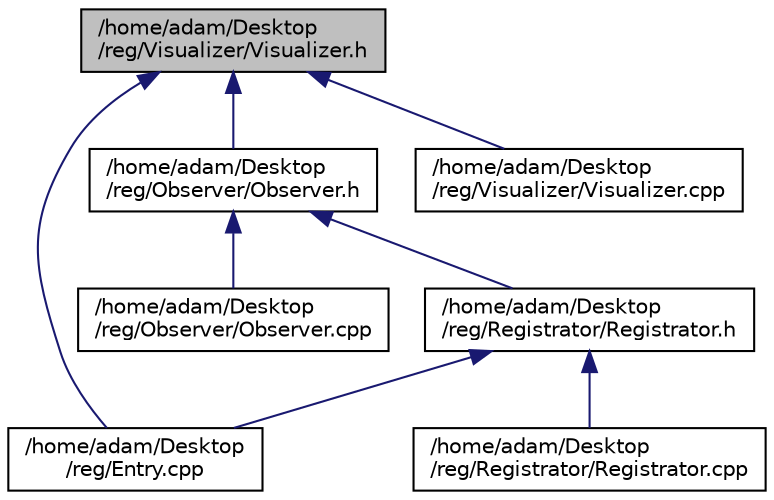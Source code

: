 digraph "/home/adam/Desktop/reg/Visualizer/Visualizer.h"
{
  edge [fontname="Helvetica",fontsize="10",labelfontname="Helvetica",labelfontsize="10"];
  node [fontname="Helvetica",fontsize="10",shape=record];
  Node28 [label="/home/adam/Desktop\l/reg/Visualizer/Visualizer.h",height=0.2,width=0.4,color="black", fillcolor="grey75", style="filled", fontcolor="black"];
  Node28 -> Node29 [dir="back",color="midnightblue",fontsize="10",style="solid"];
  Node29 [label="/home/adam/Desktop\l/reg/Entry.cpp",height=0.2,width=0.4,color="black", fillcolor="white", style="filled",URL="$_entry_8cpp.html"];
  Node28 -> Node30 [dir="back",color="midnightblue",fontsize="10",style="solid"];
  Node30 [label="/home/adam/Desktop\l/reg/Observer/Observer.h",height=0.2,width=0.4,color="black", fillcolor="white", style="filled",URL="$_observer_8h.html"];
  Node30 -> Node31 [dir="back",color="midnightblue",fontsize="10",style="solid"];
  Node31 [label="/home/adam/Desktop\l/reg/Observer/Observer.cpp",height=0.2,width=0.4,color="black", fillcolor="white", style="filled",URL="$_observer_8cpp.html"];
  Node30 -> Node32 [dir="back",color="midnightblue",fontsize="10",style="solid"];
  Node32 [label="/home/adam/Desktop\l/reg/Registrator/Registrator.h",height=0.2,width=0.4,color="black", fillcolor="white", style="filled",URL="$_registrator_8h.html"];
  Node32 -> Node29 [dir="back",color="midnightblue",fontsize="10",style="solid"];
  Node32 -> Node33 [dir="back",color="midnightblue",fontsize="10",style="solid"];
  Node33 [label="/home/adam/Desktop\l/reg/Registrator/Registrator.cpp",height=0.2,width=0.4,color="black", fillcolor="white", style="filled",URL="$_registrator_8cpp.html"];
  Node28 -> Node34 [dir="back",color="midnightblue",fontsize="10",style="solid"];
  Node34 [label="/home/adam/Desktop\l/reg/Visualizer/Visualizer.cpp",height=0.2,width=0.4,color="black", fillcolor="white", style="filled",URL="$_visualizer_8cpp.html"];
}
